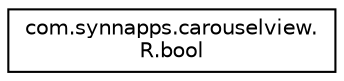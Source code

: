 digraph "Graphical Class Hierarchy"
{
 // INTERACTIVE_SVG=YES
 // LATEX_PDF_SIZE
  edge [fontname="Helvetica",fontsize="10",labelfontname="Helvetica",labelfontsize="10"];
  node [fontname="Helvetica",fontsize="10",shape=record];
  rankdir="LR";
  Node0 [label="com.synnapps.carouselview.\lR.bool",height=0.2,width=0.4,color="black", fillcolor="white", style="filled",URL="$classcom_1_1synnapps_1_1carouselview_1_1_r_1_1bool.html",tooltip=" "];
}
